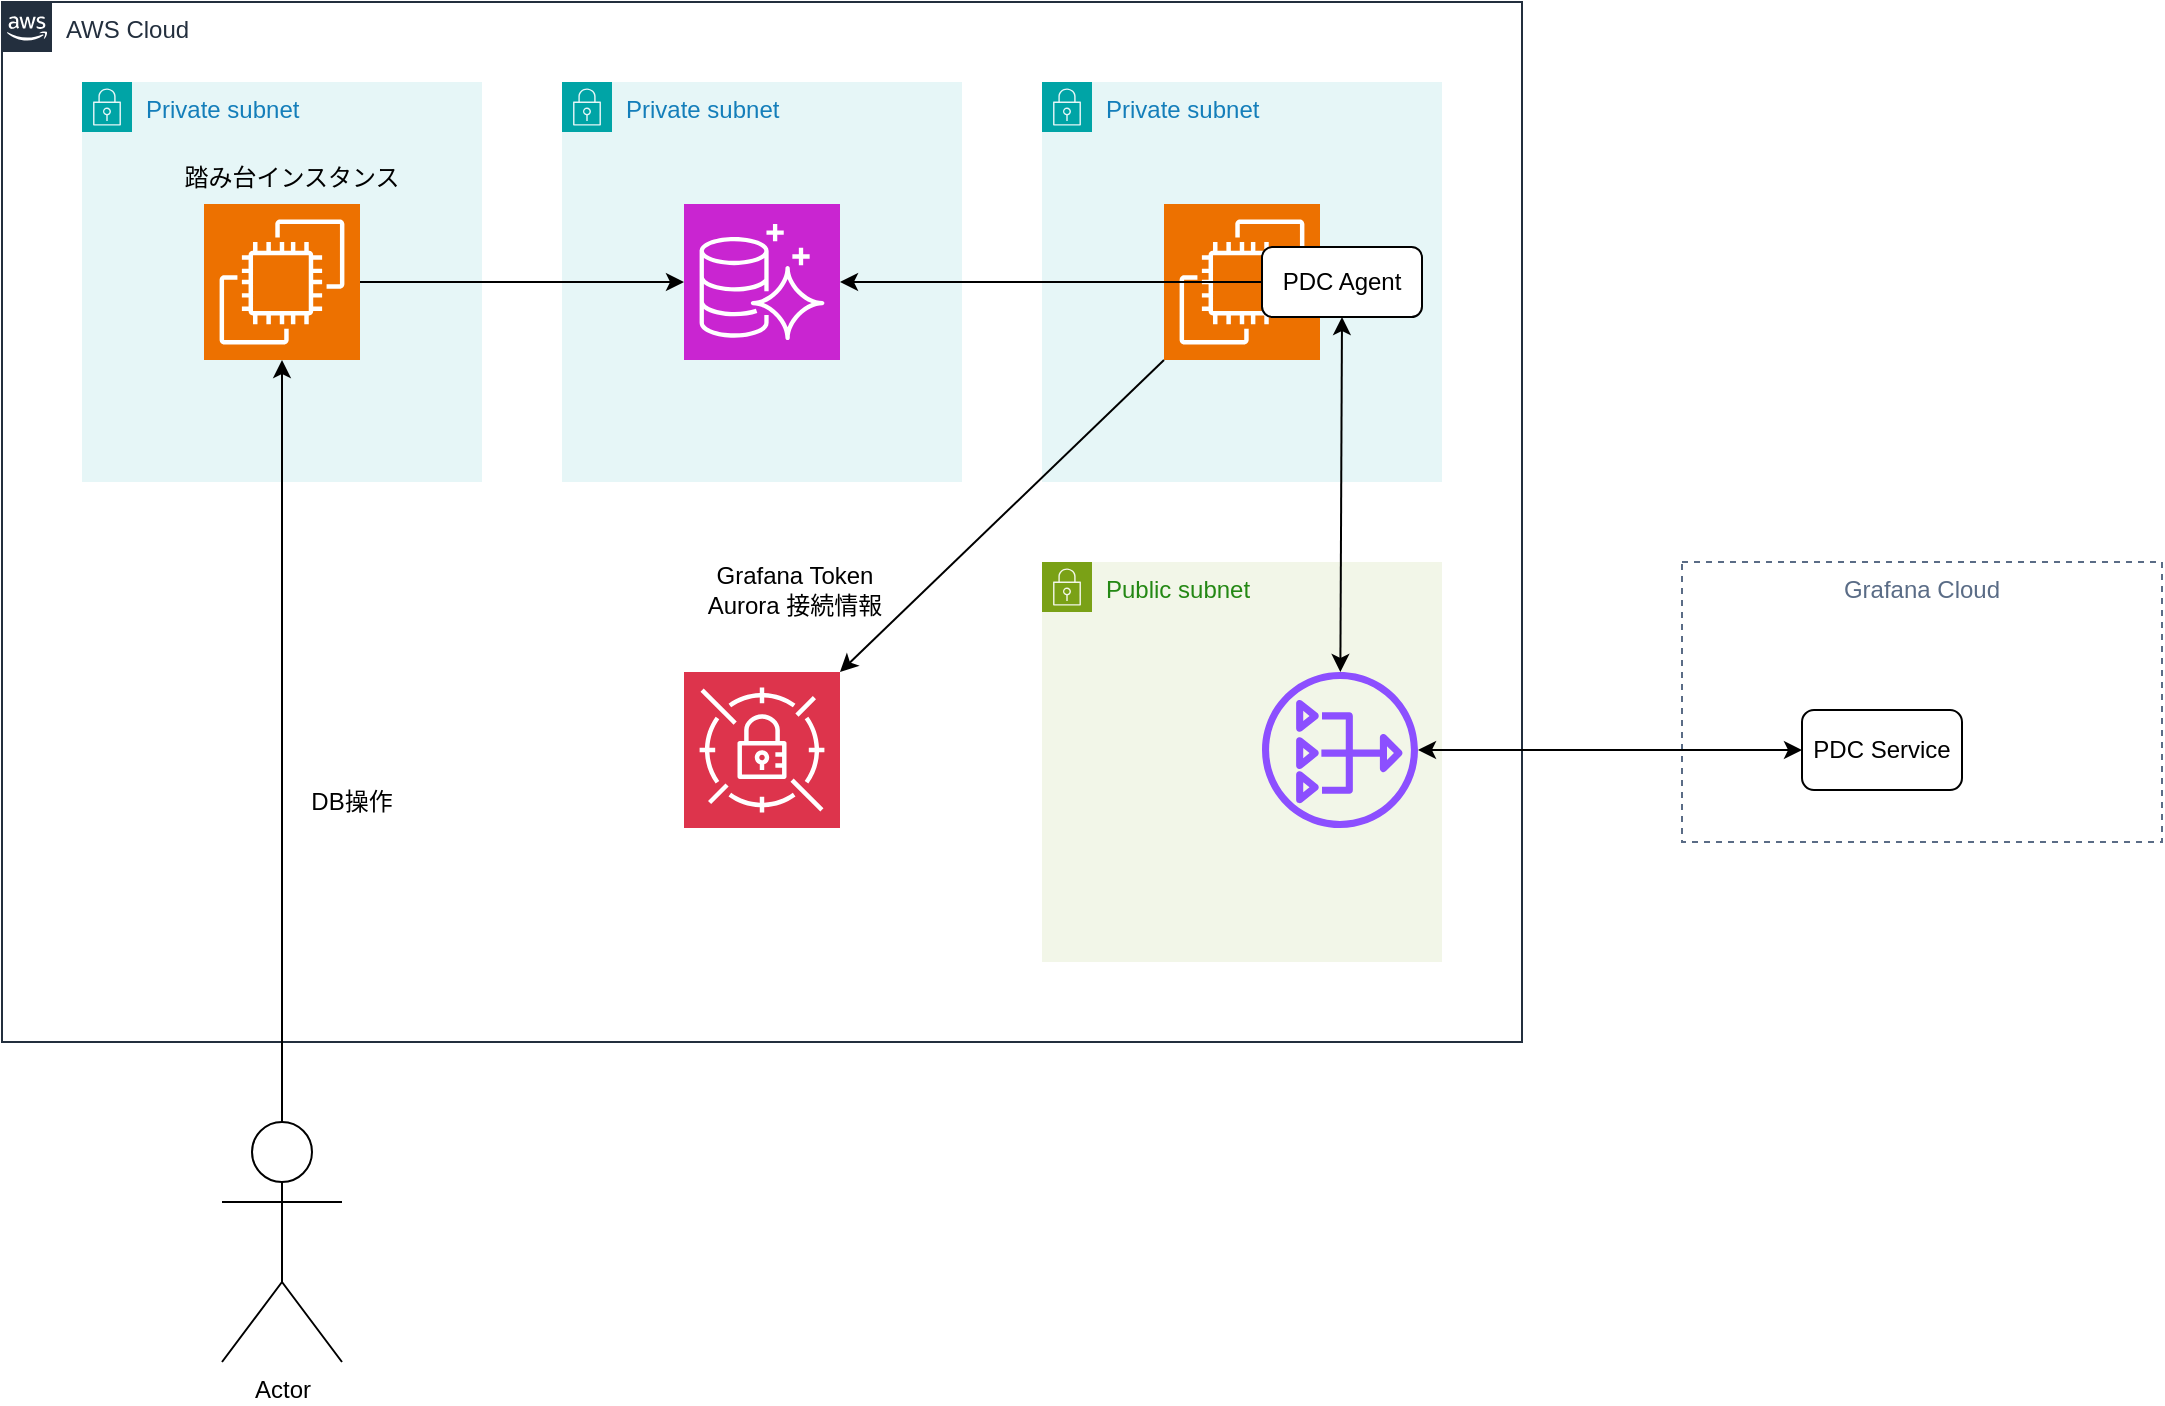 <mxfile version="26.0.10">
  <diagram name="ページ1" id="o_fejmy6FehypzeQZTSx">
    <mxGraphModel dx="1195" dy="653" grid="1" gridSize="10" guides="1" tooltips="1" connect="1" arrows="1" fold="1" page="1" pageScale="1" pageWidth="1169" pageHeight="827" background="none" math="0" shadow="0">
      <root>
        <mxCell id="0" />
        <mxCell id="1" parent="0" />
        <mxCell id="h5J8hejiHo8uM39ta9dK-1" value="AWS Cloud" style="points=[[0,0],[0.25,0],[0.5,0],[0.75,0],[1,0],[1,0.25],[1,0.5],[1,0.75],[1,1],[0.75,1],[0.5,1],[0.25,1],[0,1],[0,0.75],[0,0.5],[0,0.25]];outlineConnect=0;gradientColor=none;html=1;whiteSpace=wrap;fontSize=12;fontStyle=0;container=1;pointerEvents=0;collapsible=0;recursiveResize=0;shape=mxgraph.aws4.group;grIcon=mxgraph.aws4.group_aws_cloud_alt;strokeColor=#232F3E;fillColor=none;verticalAlign=top;align=left;spacingLeft=30;fontColor=#232F3E;dashed=0;" parent="1" vertex="1">
          <mxGeometry x="40" y="40" width="760" height="520" as="geometry" />
        </mxCell>
        <mxCell id="h5J8hejiHo8uM39ta9dK-4" value="Private subnet" style="points=[[0,0],[0.25,0],[0.5,0],[0.75,0],[1,0],[1,0.25],[1,0.5],[1,0.75],[1,1],[0.75,1],[0.5,1],[0.25,1],[0,1],[0,0.75],[0,0.5],[0,0.25]];outlineConnect=0;gradientColor=none;html=1;whiteSpace=wrap;fontSize=12;fontStyle=0;container=1;pointerEvents=0;collapsible=0;recursiveResize=0;shape=mxgraph.aws4.group;grIcon=mxgraph.aws4.group_security_group;grStroke=0;strokeColor=#00A4A6;fillColor=#E6F6F7;verticalAlign=top;align=left;spacingLeft=30;fontColor=#147EBA;dashed=0;" parent="h5J8hejiHo8uM39ta9dK-1" vertex="1">
          <mxGeometry x="40" y="40" width="200" height="200" as="geometry" />
        </mxCell>
        <mxCell id="lVf7r1gNDbLR3QDX_skh-10" value="" style="sketch=0;points=[[0,0,0],[0.25,0,0],[0.5,0,0],[0.75,0,0],[1,0,0],[0,1,0],[0.25,1,0],[0.5,1,0],[0.75,1,0],[1,1,0],[0,0.25,0],[0,0.5,0],[0,0.75,0],[1,0.25,0],[1,0.5,0],[1,0.75,0]];outlineConnect=0;fontColor=#232F3E;fillColor=#ED7100;strokeColor=#ffffff;dashed=0;verticalLabelPosition=bottom;verticalAlign=top;align=center;html=1;fontSize=12;fontStyle=0;aspect=fixed;shape=mxgraph.aws4.resourceIcon;resIcon=mxgraph.aws4.ec2;" vertex="1" parent="h5J8hejiHo8uM39ta9dK-4">
          <mxGeometry x="61" y="61" width="78" height="78" as="geometry" />
        </mxCell>
        <mxCell id="lVf7r1gNDbLR3QDX_skh-16" value="踏み台インスタンス" style="text;html=1;align=center;verticalAlign=middle;whiteSpace=wrap;rounded=0;" vertex="1" parent="h5J8hejiHo8uM39ta9dK-4">
          <mxGeometry x="30" y="34" width="150" height="27" as="geometry" />
        </mxCell>
        <mxCell id="lVf7r1gNDbLR3QDX_skh-1" value="Private subnet" style="points=[[0,0],[0.25,0],[0.5,0],[0.75,0],[1,0],[1,0.25],[1,0.5],[1,0.75],[1,1],[0.75,1],[0.5,1],[0.25,1],[0,1],[0,0.75],[0,0.5],[0,0.25]];outlineConnect=0;gradientColor=none;html=1;whiteSpace=wrap;fontSize=12;fontStyle=0;container=1;pointerEvents=0;collapsible=0;recursiveResize=0;shape=mxgraph.aws4.group;grIcon=mxgraph.aws4.group_security_group;grStroke=0;strokeColor=#00A4A6;fillColor=#E6F6F7;verticalAlign=top;align=left;spacingLeft=30;fontColor=#147EBA;dashed=0;" vertex="1" parent="h5J8hejiHo8uM39ta9dK-1">
          <mxGeometry x="280" y="40" width="200" height="200" as="geometry" />
        </mxCell>
        <mxCell id="h5J8hejiHo8uM39ta9dK-10" value="" style="sketch=0;points=[[0,0,0],[0.25,0,0],[0.5,0,0],[0.75,0,0],[1,0,0],[0,1,0],[0.25,1,0],[0.5,1,0],[0.75,1,0],[1,1,0],[0,0.25,0],[0,0.5,0],[0,0.75,0],[1,0.25,0],[1,0.5,0],[1,0.75,0]];outlineConnect=0;fontColor=#232F3E;fillColor=#C925D1;strokeColor=#ffffff;dashed=0;verticalLabelPosition=bottom;verticalAlign=top;align=center;html=1;fontSize=12;fontStyle=0;aspect=fixed;shape=mxgraph.aws4.resourceIcon;resIcon=mxgraph.aws4.aurora;" parent="lVf7r1gNDbLR3QDX_skh-1" vertex="1">
          <mxGeometry x="61" y="61" width="78" height="78" as="geometry" />
        </mxCell>
        <mxCell id="lVf7r1gNDbLR3QDX_skh-2" value="Public subnet" style="points=[[0,0],[0.25,0],[0.5,0],[0.75,0],[1,0],[1,0.25],[1,0.5],[1,0.75],[1,1],[0.75,1],[0.5,1],[0.25,1],[0,1],[0,0.75],[0,0.5],[0,0.25]];outlineConnect=0;gradientColor=none;html=1;whiteSpace=wrap;fontSize=12;fontStyle=0;container=1;pointerEvents=0;collapsible=0;recursiveResize=0;shape=mxgraph.aws4.group;grIcon=mxgraph.aws4.group_security_group;grStroke=0;strokeColor=#7AA116;fillColor=#F2F6E8;verticalAlign=top;align=left;spacingLeft=30;fontColor=#248814;dashed=0;" vertex="1" parent="h5J8hejiHo8uM39ta9dK-1">
          <mxGeometry x="520" y="280" width="200" height="200" as="geometry" />
        </mxCell>
        <mxCell id="lVf7r1gNDbLR3QDX_skh-3" value="" style="sketch=0;outlineConnect=0;fontColor=#232F3E;gradientColor=none;fillColor=#8C4FFF;strokeColor=none;dashed=0;verticalLabelPosition=bottom;verticalAlign=top;align=center;html=1;fontSize=12;fontStyle=0;aspect=fixed;pointerEvents=1;shape=mxgraph.aws4.nat_gateway;" vertex="1" parent="lVf7r1gNDbLR3QDX_skh-2">
          <mxGeometry x="110" y="55" width="78" height="78" as="geometry" />
        </mxCell>
        <mxCell id="VoVJkbxgl5bz0cdoYwpS-1" value="" style="sketch=0;points=[[0,0,0],[0.25,0,0],[0.5,0,0],[0.75,0,0],[1,0,0],[0,1,0],[0.25,1,0],[0.5,1,0],[0.75,1,0],[1,1,0],[0,0.25,0],[0,0.5,0],[0,0.75,0],[1,0.25,0],[1,0.5,0],[1,0.75,0]];outlineConnect=0;fontColor=#232F3E;fillColor=#DD344C;strokeColor=#ffffff;dashed=0;verticalLabelPosition=bottom;verticalAlign=top;align=center;html=1;fontSize=12;fontStyle=0;aspect=fixed;shape=mxgraph.aws4.resourceIcon;resIcon=mxgraph.aws4.secrets_manager;" parent="h5J8hejiHo8uM39ta9dK-1" vertex="1">
          <mxGeometry x="341" y="335" width="78" height="78" as="geometry" />
        </mxCell>
        <mxCell id="lVf7r1gNDbLR3QDX_skh-4" value="Private subnet" style="points=[[0,0],[0.25,0],[0.5,0],[0.75,0],[1,0],[1,0.25],[1,0.5],[1,0.75],[1,1],[0.75,1],[0.5,1],[0.25,1],[0,1],[0,0.75],[0,0.5],[0,0.25]];outlineConnect=0;gradientColor=none;html=1;whiteSpace=wrap;fontSize=12;fontStyle=0;container=1;pointerEvents=0;collapsible=0;recursiveResize=0;shape=mxgraph.aws4.group;grIcon=mxgraph.aws4.group_security_group;grStroke=0;strokeColor=#00A4A6;fillColor=#E6F6F7;verticalAlign=top;align=left;spacingLeft=30;fontColor=#147EBA;dashed=0;" vertex="1" parent="h5J8hejiHo8uM39ta9dK-1">
          <mxGeometry x="520" y="40" width="200" height="200" as="geometry" />
        </mxCell>
        <mxCell id="h5J8hejiHo8uM39ta9dK-8" value="" style="sketch=0;points=[[0,0,0],[0.25,0,0],[0.5,0,0],[0.75,0,0],[1,0,0],[0,1,0],[0.25,1,0],[0.5,1,0],[0.75,1,0],[1,1,0],[0,0.25,0],[0,0.5,0],[0,0.75,0],[1,0.25,0],[1,0.5,0],[1,0.75,0]];outlineConnect=0;fontColor=#232F3E;fillColor=#ED7100;strokeColor=#ffffff;dashed=0;verticalLabelPosition=bottom;verticalAlign=top;align=center;html=1;fontSize=12;fontStyle=0;aspect=fixed;shape=mxgraph.aws4.resourceIcon;resIcon=mxgraph.aws4.ec2;" parent="lVf7r1gNDbLR3QDX_skh-4" vertex="1">
          <mxGeometry x="61" y="61" width="78" height="78" as="geometry" />
        </mxCell>
        <mxCell id="h5J8hejiHo8uM39ta9dK-9" value="PDC Agent" style="rounded=1;whiteSpace=wrap;html=1;" parent="lVf7r1gNDbLR3QDX_skh-4" vertex="1">
          <mxGeometry x="110" y="82.5" width="80" height="35" as="geometry" />
        </mxCell>
        <mxCell id="lVf7r1gNDbLR3QDX_skh-5" value="Grafana Token&lt;div&gt;Aurora 接続情報&lt;/div&gt;" style="text;html=1;align=center;verticalAlign=middle;whiteSpace=wrap;rounded=0;" vertex="1" parent="h5J8hejiHo8uM39ta9dK-1">
          <mxGeometry x="341" y="280" width="111" height="27" as="geometry" />
        </mxCell>
        <mxCell id="lVf7r1gNDbLR3QDX_skh-8" value="" style="endArrow=classic;startArrow=classic;html=1;rounded=0;entryX=0.5;entryY=1;entryDx=0;entryDy=0;" edge="1" parent="h5J8hejiHo8uM39ta9dK-1" source="lVf7r1gNDbLR3QDX_skh-3" target="h5J8hejiHo8uM39ta9dK-9">
          <mxGeometry width="50" height="50" relative="1" as="geometry">
            <mxPoint x="429" y="384" as="sourcePoint" />
            <mxPoint x="630" y="189" as="targetPoint" />
          </mxGeometry>
        </mxCell>
        <mxCell id="lVf7r1gNDbLR3QDX_skh-14" value="DB操作" style="text;html=1;align=center;verticalAlign=middle;whiteSpace=wrap;rounded=0;" vertex="1" parent="h5J8hejiHo8uM39ta9dK-1">
          <mxGeometry x="140" y="386" width="70" height="27" as="geometry" />
        </mxCell>
        <mxCell id="lVf7r1gNDbLR3QDX_skh-17" value="" style="endArrow=classic;startArrow=none;html=1;rounded=0;entryX=1;entryY=0;entryDx=0;entryDy=0;entryPerimeter=0;startFill=0;exitX=0;exitY=1;exitDx=0;exitDy=0;exitPerimeter=0;" edge="1" parent="h5J8hejiHo8uM39ta9dK-1" source="h5J8hejiHo8uM39ta9dK-8" target="VoVJkbxgl5bz0cdoYwpS-1">
          <mxGeometry width="50" height="50" relative="1" as="geometry">
            <mxPoint x="150" y="570" as="sourcePoint" />
            <mxPoint x="150" y="189" as="targetPoint" />
          </mxGeometry>
        </mxCell>
        <mxCell id="lVf7r1gNDbLR3QDX_skh-18" value="" style="endArrow=classic;startArrow=none;html=1;rounded=0;entryX=0;entryY=0.5;entryDx=0;entryDy=0;entryPerimeter=0;startFill=0;exitX=1;exitY=0.5;exitDx=0;exitDy=0;exitPerimeter=0;" edge="1" parent="h5J8hejiHo8uM39ta9dK-1" source="lVf7r1gNDbLR3QDX_skh-10" target="h5J8hejiHo8uM39ta9dK-10">
          <mxGeometry width="50" height="50" relative="1" as="geometry">
            <mxPoint x="160" y="580" as="sourcePoint" />
            <mxPoint x="160" y="199" as="targetPoint" />
          </mxGeometry>
        </mxCell>
        <mxCell id="lVf7r1gNDbLR3QDX_skh-19" value="" style="endArrow=classic;startArrow=none;html=1;rounded=0;entryX=1;entryY=0.5;entryDx=0;entryDy=0;entryPerimeter=0;startFill=0;exitX=0;exitY=0.5;exitDx=0;exitDy=0;" edge="1" parent="h5J8hejiHo8uM39ta9dK-1" source="h5J8hejiHo8uM39ta9dK-9" target="h5J8hejiHo8uM39ta9dK-10">
          <mxGeometry width="50" height="50" relative="1" as="geometry">
            <mxPoint x="189" y="150" as="sourcePoint" />
            <mxPoint x="351" y="150" as="targetPoint" />
          </mxGeometry>
        </mxCell>
        <mxCell id="lVf7r1gNDbLR3QDX_skh-6" value="Grafana Cloud" style="fillColor=none;strokeColor=#5A6C86;dashed=1;verticalAlign=top;fontStyle=0;fontColor=#5A6C86;whiteSpace=wrap;html=1;" vertex="1" parent="1">
          <mxGeometry x="880" y="320" width="240" height="140" as="geometry" />
        </mxCell>
        <mxCell id="lVf7r1gNDbLR3QDX_skh-7" value="PDC Service" style="rounded=1;whiteSpace=wrap;html=1;" vertex="1" parent="1">
          <mxGeometry x="940" y="394" width="80" height="40" as="geometry" />
        </mxCell>
        <mxCell id="lVf7r1gNDbLR3QDX_skh-9" value="" style="endArrow=classic;startArrow=classic;html=1;rounded=0;entryX=0;entryY=0.5;entryDx=0;entryDy=0;" edge="1" parent="1" source="lVf7r1gNDbLR3QDX_skh-3" target="lVf7r1gNDbLR3QDX_skh-7">
          <mxGeometry width="50" height="50" relative="1" as="geometry">
            <mxPoint x="701" y="385" as="sourcePoint" />
            <mxPoint x="700" y="170" as="targetPoint" />
          </mxGeometry>
        </mxCell>
        <mxCell id="lVf7r1gNDbLR3QDX_skh-12" value="" style="endArrow=classic;startArrow=none;html=1;rounded=0;entryX=0.5;entryY=1;entryDx=0;entryDy=0;entryPerimeter=0;startFill=0;" edge="1" parent="1" source="lVf7r1gNDbLR3QDX_skh-13" target="lVf7r1gNDbLR3QDX_skh-10">
          <mxGeometry width="50" height="50" relative="1" as="geometry">
            <mxPoint x="180" y="590" as="sourcePoint" />
            <mxPoint x="229" y="190" as="targetPoint" />
          </mxGeometry>
        </mxCell>
        <mxCell id="lVf7r1gNDbLR3QDX_skh-13" value="Actor" style="shape=umlActor;verticalLabelPosition=bottom;verticalAlign=top;html=1;outlineConnect=0;" vertex="1" parent="1">
          <mxGeometry x="150" y="600" width="60" height="120" as="geometry" />
        </mxCell>
      </root>
    </mxGraphModel>
  </diagram>
</mxfile>
